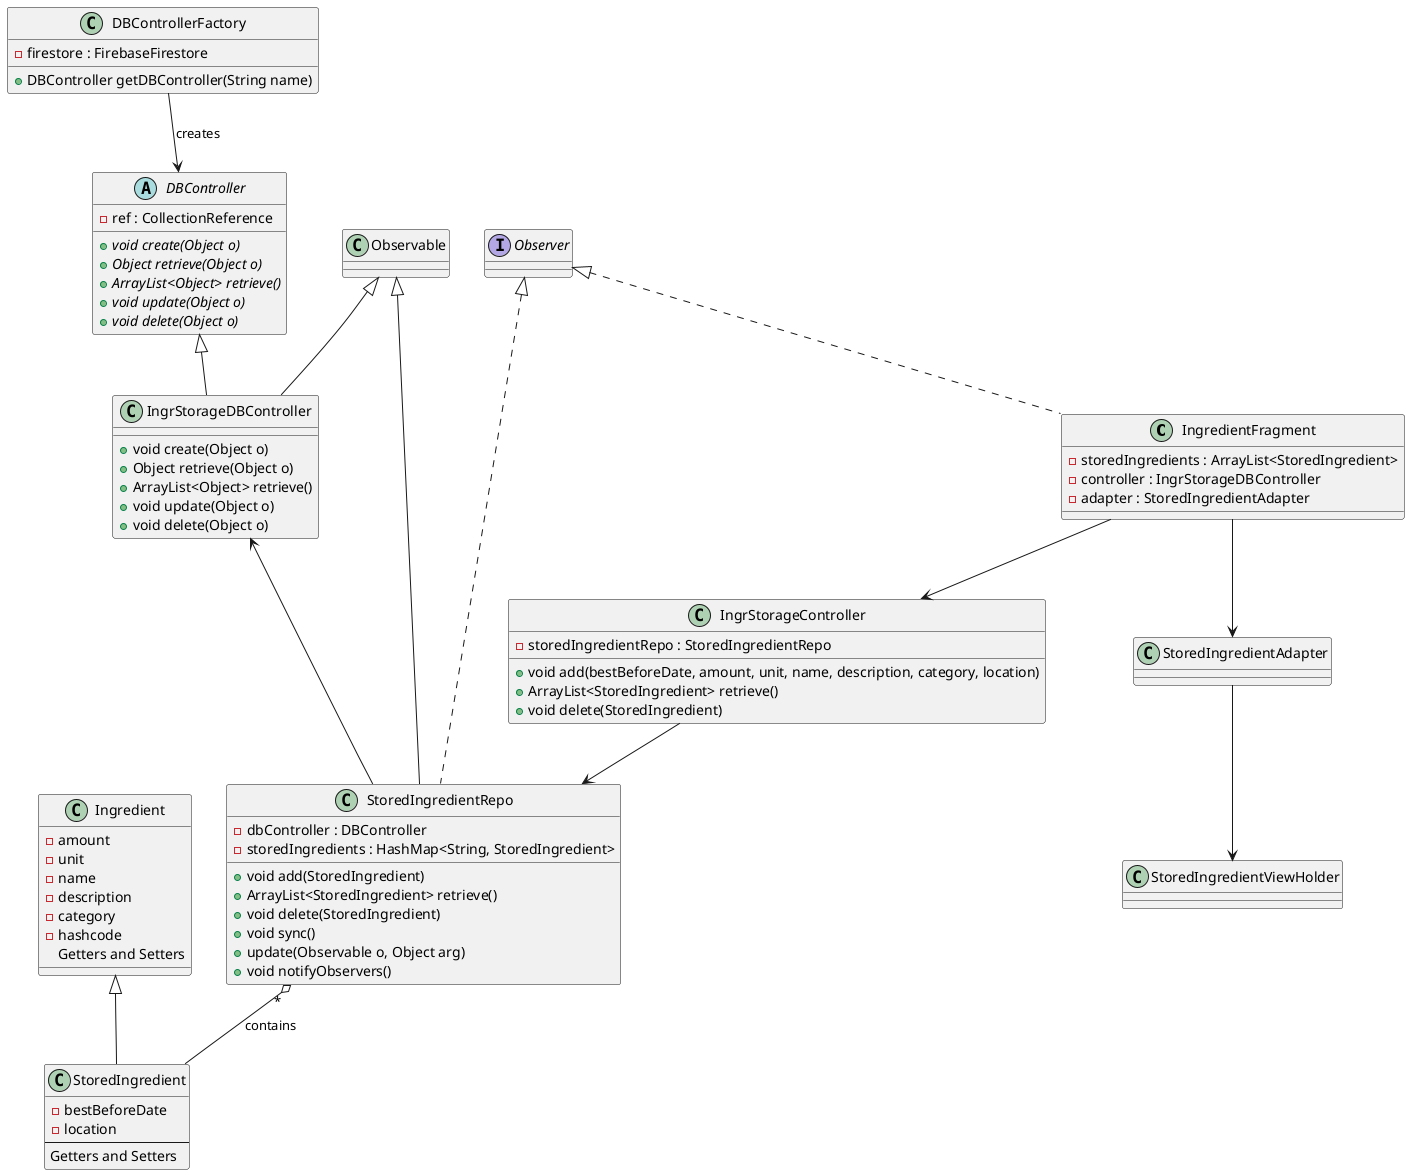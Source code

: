 @startuml
'https://plantuml.com/class-diagram

together {
    class IngredientFragment
    class StoredIngredientAdapter
    class StoredIngredientViewHolder
}

IngredientFragment --> IngrStorageController
IngredientFragment --> StoredIngredientAdapter
StoredIngredientAdapter --> StoredIngredientViewHolder


together {
    class DBControllerFactory
    class DBController
    class IngrStorageDBController
}

DBController <|-- IngrStorageDBController
DBControllerFactory --> DBController : creates


together {
    class Ingredient
    class StoredIngredient
}

Ingredient <|-- StoredIngredient
StoredIngredientRepo "*" o-- StoredIngredient : contains


together {
    class StoredIngredientRepo
    class IngrStorageController
}

IngrStorageController --> StoredIngredientRepo

IngrStorageDBController <-- StoredIngredientRepo


together {
    class Observable
    interface Observer
}

Observer <|.. IngredientFragment
Observer <|.. StoredIngredientRepo

Observable <|-- IngrStorageDBController
Observable <|-- StoredIngredientRepo

class Observable {

}

interface Observer {

}

class Ingredient {
    - amount
    - unit
    - name
    - description
    - category
    - hashcode
    Getters and Setters
}

class StoredIngredient {
    - bestBeforeDate
    - location
    --
    Getters and Setters
}

class StoredIngredientRepo {
    - dbController : DBController
    - storedIngredients : HashMap<String, StoredIngredient>
    + void add(StoredIngredient)
    + ArrayList<StoredIngredient> retrieve()
    + void delete(StoredIngredient)
    + void sync()
    + update(Observable o, Object arg)
    + void notifyObservers()
}

class DBControllerFactory {
    - firestore : FirebaseFirestore
    + DBController getDBController(String name)
}

abstract class DBController {
    - ref : CollectionReference
    + {abstract} void create(Object o)
    + {abstract} Object retrieve(Object o)
    + {abstract} ArrayList<Object> retrieve()
    + {abstract} void update(Object o)
    + {abstract} void delete(Object o)
}

class IngrStorageDBController {
    + void create(Object o)
    + Object retrieve(Object o)
    + ArrayList<Object> retrieve()
    + void update(Object o)
    + void delete(Object o)
}

class IngrStorageController {
    - storedIngredientRepo : StoredIngredientRepo
    + void add(bestBeforeDate, amount, unit, name, description, category, location)
    + ArrayList<StoredIngredient> retrieve()
    + void delete(StoredIngredient)
}

class IngredientFragment {
    - storedIngredients : ArrayList<StoredIngredient>
    - controller : IngrStorageDBController
    - adapter : StoredIngredientAdapter
}

@enduml